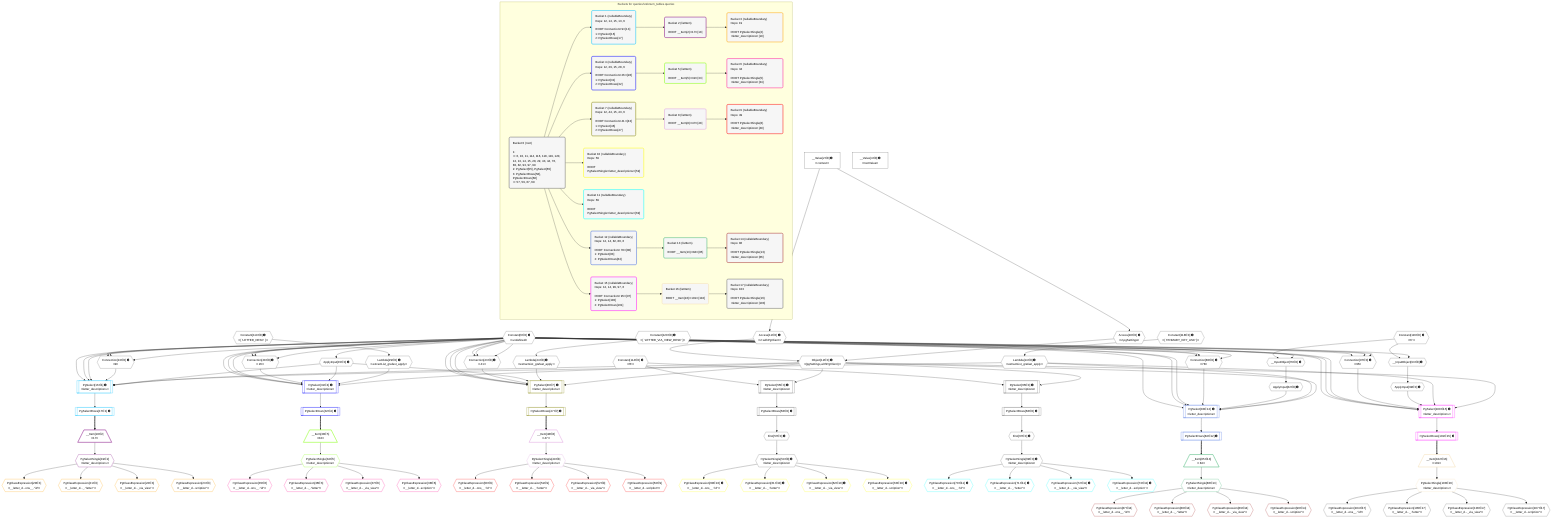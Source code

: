 %%{init: {'themeVariables': { 'fontSize': '12px'}}}%%
graph TD
    classDef path fill:#eee,stroke:#000,color:#000
    classDef plan fill:#fff,stroke-width:1px,color:#000
    classDef itemplan fill:#fff,stroke-width:2px,color:#000
    classDef unbatchedplan fill:#dff,stroke-width:1px,color:#000
    classDef sideeffectplan fill:#fcc,stroke-width:2px,color:#000
    classDef bucket fill:#f6f6f6,color:#000,stroke-width:2px,text-align:left


    %% plan dependencies
    Connection13{{"Connection[13∈0] ➊<br />ᐸ9ᐳ"}}:::plan
    Constant6{{"Constant[6∈0] ➊<br />ᐸundefinedᐳ"}}:::plan
    Constant6 & Constant6 & Constant6 --> Connection13
    Connection28{{"Connection[28∈0] ➊<br />ᐸ26ᐳ"}}:::plan
    Constant6 & Constant6 & Constant6 --> Connection28
    Connection43{{"Connection[43∈0] ➊<br />ᐸ41ᐳ"}}:::plan
    Constant6 & Constant6 & Constant6 --> Connection43
    Connection80{{"Connection[80∈0] ➊<br />ᐸ78ᐳ"}}:::plan
    Constant6 & Constant6 & Constant6 --> Connection80
    Connection97{{"Connection[97∈0] ➊<br />ᐸ95ᐳ"}}:::plan
    Constant6 & Constant6 & Constant6 --> Connection97
    Object12{{"Object[12∈0] ➊<br />ᐸ{pgSettings,withPgClient}ᐳ"}}:::plan
    Access10{{"Access[10∈0] ➊<br />ᐸ2.pgSettingsᐳ"}}:::plan
    Access11{{"Access[11∈0] ➊<br />ᐸ2.withPgClientᐳ"}}:::plan
    Access10 & Access11 --> Object12
    PgSelect55[["PgSelect[55∈0] ➊<br />ᐸletter_descriptionsᐳ"]]:::plan
    Constant114{{"Constant[114∈0] ➊<br />ᐸ'B'ᐳ"}}:::plan
    Object12 & Constant114 --> PgSelect55
    PgSelect65[["PgSelect[65∈0] ➊<br />ᐸletter_descriptionsᐳ"]]:::plan
    Object12 & Constant114 --> PgSelect65
    __InputObject76{{"__InputObject[76∈0] ➊"}}:::plan
    Constant116{{"Constant[116∈0] ➊<br />ᐸ'C'ᐳ"}}:::plan
    Constant6 & Constant116 --> __InputObject76
    __InputObject93{{"__InputObject[93∈0] ➊"}}:::plan
    Constant6 & Constant116 --> __InputObject93
    __Value2["__Value[2∈0] ➊<br />ᐸcontextᐳ"]:::plan
    __Value2 --> Access10
    __Value2 --> Access11
    Lambda14{{"Lambda[14∈0] ➊<br />ᐸextractList_grafast_applyᐳ"}}:::plan
    Constant118{{"Constant[118∈0] ➊<br />ᐸ[ 'PRIMARY_KEY_ASC' ]ᐳ"}}:::plan
    Constant118 --> Lambda14
    ApplyInput15{{"ApplyInput[15∈0] ➊"}}:::plan
    Constant6 --> ApplyInput15
    Lambda29{{"Lambda[29∈0] ➊<br />ᐸextractList_grafast_applyᐳ"}}:::plan
    Constant119{{"Constant[119∈0] ➊<br />ᐸ[ 'LETTER_DESC' ]ᐳ"}}:::plan
    Constant119 --> Lambda29
    Lambda44{{"Lambda[44∈0] ➊<br />ᐸextractList_grafast_applyᐳ"}}:::plan
    Constant120{{"Constant[120∈0] ➊<br />ᐸ[ 'LETTER_VIA_VIEW_DESC' ]ᐳ"}}:::plan
    Constant120 --> Lambda44
    First57{{"First[57∈0] ➊"}}:::plan
    PgSelectRows58[["PgSelectRows[58∈0] ➊"]]:::plan
    PgSelectRows58 --> First57
    PgSelect55 --> PgSelectRows58
    PgSelectSingle59{{"PgSelectSingle[59∈0] ➊<br />ᐸletter_descriptionsᐳ"}}:::plan
    First57 --> PgSelectSingle59
    First67{{"First[67∈0] ➊"}}:::plan
    PgSelectRows68[["PgSelectRows[68∈0] ➊"]]:::plan
    PgSelectRows68 --> First67
    PgSelect65 --> PgSelectRows68
    PgSelectSingle69{{"PgSelectSingle[69∈0] ➊<br />ᐸletter_descriptionsᐳ"}}:::plan
    First67 --> PgSelectSingle69
    ApplyInput82{{"ApplyInput[82∈0] ➊"}}:::plan
    __InputObject76 --> ApplyInput82
    ApplyInput99{{"ApplyInput[99∈0] ➊"}}:::plan
    __InputObject93 --> ApplyInput99
    __Value4["__Value[4∈0] ➊<br />ᐸrootValueᐳ"]:::plan
    PgSelect16[["PgSelect[16∈1] ➊<br />ᐸletter_descriptionsᐳ"]]:::plan
    Object12 & Lambda14 & ApplyInput15 & Connection13 & Constant6 & Constant6 & Constant6 --> PgSelect16
    PgSelectRows17[["PgSelectRows[17∈1] ➊"]]:::plan
    PgSelect16 --> PgSelectRows17
    __Item18[/"__Item[18∈2]<br />ᐸ17ᐳ"\]:::itemplan
    PgSelectRows17 ==> __Item18
    PgSelectSingle19{{"PgSelectSingle[19∈2]<br />ᐸletter_descriptionsᐳ"}}:::plan
    __Item18 --> PgSelectSingle19
    PgClassExpression20{{"PgClassExpression[20∈3]<br />ᐸ__letter_d...ons__.”id”ᐳ"}}:::plan
    PgSelectSingle19 --> PgClassExpression20
    PgClassExpression21{{"PgClassExpression[21∈3]<br />ᐸ__letter_d..._.”letter”ᐳ"}}:::plan
    PgSelectSingle19 --> PgClassExpression21
    PgClassExpression22{{"PgClassExpression[22∈3]<br />ᐸ__letter_d..._via_view”ᐳ"}}:::plan
    PgSelectSingle19 --> PgClassExpression22
    PgClassExpression23{{"PgClassExpression[23∈3]<br />ᐸ__letter_d...scription”ᐳ"}}:::plan
    PgSelectSingle19 --> PgClassExpression23
    PgSelect31[["PgSelect[31∈4] ➊<br />ᐸletter_descriptionsᐳ"]]:::plan
    Object12 & Lambda29 & ApplyInput15 & Connection28 & Constant6 & Constant6 & Constant6 --> PgSelect31
    PgSelectRows32[["PgSelectRows[32∈4] ➊"]]:::plan
    PgSelect31 --> PgSelectRows32
    __Item33[/"__Item[33∈5]<br />ᐸ32ᐳ"\]:::itemplan
    PgSelectRows32 ==> __Item33
    PgSelectSingle34{{"PgSelectSingle[34∈5]<br />ᐸletter_descriptionsᐳ"}}:::plan
    __Item33 --> PgSelectSingle34
    PgClassExpression35{{"PgClassExpression[35∈6]<br />ᐸ__letter_d...ons__.”id”ᐳ"}}:::plan
    PgSelectSingle34 --> PgClassExpression35
    PgClassExpression36{{"PgClassExpression[36∈6]<br />ᐸ__letter_d..._.”letter”ᐳ"}}:::plan
    PgSelectSingle34 --> PgClassExpression36
    PgClassExpression37{{"PgClassExpression[37∈6]<br />ᐸ__letter_d..._via_view”ᐳ"}}:::plan
    PgSelectSingle34 --> PgClassExpression37
    PgClassExpression38{{"PgClassExpression[38∈6]<br />ᐸ__letter_d...scription”ᐳ"}}:::plan
    PgSelectSingle34 --> PgClassExpression38
    PgSelect46[["PgSelect[46∈7] ➊<br />ᐸletter_descriptionsᐳ"]]:::plan
    Object12 & Lambda44 & ApplyInput15 & Connection43 & Constant6 & Constant6 & Constant6 --> PgSelect46
    PgSelectRows47[["PgSelectRows[47∈7] ➊"]]:::plan
    PgSelect46 --> PgSelectRows47
    __Item48[/"__Item[48∈8]<br />ᐸ47ᐳ"\]:::itemplan
    PgSelectRows47 ==> __Item48
    PgSelectSingle49{{"PgSelectSingle[49∈8]<br />ᐸletter_descriptionsᐳ"}}:::plan
    __Item48 --> PgSelectSingle49
    PgClassExpression50{{"PgClassExpression[50∈9]<br />ᐸ__letter_d...ons__.”id”ᐳ"}}:::plan
    PgSelectSingle49 --> PgClassExpression50
    PgClassExpression51{{"PgClassExpression[51∈9]<br />ᐸ__letter_d..._.”letter”ᐳ"}}:::plan
    PgSelectSingle49 --> PgClassExpression51
    PgClassExpression52{{"PgClassExpression[52∈9]<br />ᐸ__letter_d..._via_view”ᐳ"}}:::plan
    PgSelectSingle49 --> PgClassExpression52
    PgClassExpression53{{"PgClassExpression[53∈9]<br />ᐸ__letter_d...scription”ᐳ"}}:::plan
    PgSelectSingle49 --> PgClassExpression53
    PgClassExpression60{{"PgClassExpression[60∈10] ➊<br />ᐸ__letter_d...ons__.”id”ᐳ"}}:::plan
    PgSelectSingle59 --> PgClassExpression60
    PgClassExpression61{{"PgClassExpression[61∈10] ➊<br />ᐸ__letter_d..._.”letter”ᐳ"}}:::plan
    PgSelectSingle59 --> PgClassExpression61
    PgClassExpression62{{"PgClassExpression[62∈10] ➊<br />ᐸ__letter_d..._via_view”ᐳ"}}:::plan
    PgSelectSingle59 --> PgClassExpression62
    PgClassExpression63{{"PgClassExpression[63∈10] ➊<br />ᐸ__letter_d...scription”ᐳ"}}:::plan
    PgSelectSingle59 --> PgClassExpression63
    PgClassExpression70{{"PgClassExpression[70∈11] ➊<br />ᐸ__letter_d...ons__.”id”ᐳ"}}:::plan
    PgSelectSingle69 --> PgClassExpression70
    PgClassExpression71{{"PgClassExpression[71∈11] ➊<br />ᐸ__letter_d..._.”letter”ᐳ"}}:::plan
    PgSelectSingle69 --> PgClassExpression71
    PgClassExpression72{{"PgClassExpression[72∈11] ➊<br />ᐸ__letter_d..._via_view”ᐳ"}}:::plan
    PgSelectSingle69 --> PgClassExpression72
    PgClassExpression73{{"PgClassExpression[73∈11] ➊<br />ᐸ__letter_d...scription”ᐳ"}}:::plan
    PgSelectSingle69 --> PgClassExpression73
    PgSelect83[["PgSelect[83∈12] ➊<br />ᐸletter_descriptionsᐳ"]]:::plan
    Object12 & Lambda14 & ApplyInput82 & Connection80 & Constant6 & Constant6 & Constant6 --> PgSelect83
    PgSelectRows84[["PgSelectRows[84∈12] ➊"]]:::plan
    PgSelect83 --> PgSelectRows84
    __Item85[/"__Item[85∈13]<br />ᐸ84ᐳ"\]:::itemplan
    PgSelectRows84 ==> __Item85
    PgSelectSingle86{{"PgSelectSingle[86∈13]<br />ᐸletter_descriptionsᐳ"}}:::plan
    __Item85 --> PgSelectSingle86
    PgClassExpression87{{"PgClassExpression[87∈14]<br />ᐸ__letter_d...ons__.”id”ᐳ"}}:::plan
    PgSelectSingle86 --> PgClassExpression87
    PgClassExpression88{{"PgClassExpression[88∈14]<br />ᐸ__letter_d..._.”letter”ᐳ"}}:::plan
    PgSelectSingle86 --> PgClassExpression88
    PgClassExpression89{{"PgClassExpression[89∈14]<br />ᐸ__letter_d..._via_view”ᐳ"}}:::plan
    PgSelectSingle86 --> PgClassExpression89
    PgClassExpression90{{"PgClassExpression[90∈14]<br />ᐸ__letter_d...scription”ᐳ"}}:::plan
    PgSelectSingle86 --> PgClassExpression90
    PgSelect100[["PgSelect[100∈15] ➊<br />ᐸletter_descriptionsᐳ"]]:::plan
    Object12 & Lambda14 & ApplyInput99 & Connection97 & Constant6 & Constant6 & Constant6 --> PgSelect100
    PgSelectRows101[["PgSelectRows[101∈15] ➊"]]:::plan
    PgSelect100 --> PgSelectRows101
    __Item102[/"__Item[102∈16]<br />ᐸ101ᐳ"\]:::itemplan
    PgSelectRows101 ==> __Item102
    PgSelectSingle103{{"PgSelectSingle[103∈16]<br />ᐸletter_descriptionsᐳ"}}:::plan
    __Item102 --> PgSelectSingle103
    PgClassExpression104{{"PgClassExpression[104∈17]<br />ᐸ__letter_d...ons__.”id”ᐳ"}}:::plan
    PgSelectSingle103 --> PgClassExpression104
    PgClassExpression105{{"PgClassExpression[105∈17]<br />ᐸ__letter_d..._.”letter”ᐳ"}}:::plan
    PgSelectSingle103 --> PgClassExpression105
    PgClassExpression106{{"PgClassExpression[106∈17]<br />ᐸ__letter_d..._via_view”ᐳ"}}:::plan
    PgSelectSingle103 --> PgClassExpression106
    PgClassExpression107{{"PgClassExpression[107∈17]<br />ᐸ__letter_d...scription”ᐳ"}}:::plan
    PgSelectSingle103 --> PgClassExpression107

    %% define steps

    subgraph "Buckets for queries/v4/enum_tables.queries"
    Bucket0("Bucket 0 (root)<br /><br />1: <br />ᐳ: 6, 10, 11, 114, 116, 118, 119, 120, 12, 13, 14, 15, 28, 29, 43, 44, 76, 80, 82, 93, 97, 99<br />2: PgSelect[55], PgSelect[65]<br />3: PgSelectRows[58], PgSelectRows[68]<br />ᐳ: 57, 59, 67, 69"):::bucket
    classDef bucket0 stroke:#696969
    class Bucket0,__Value2,__Value4,Constant6,Access10,Access11,Object12,Connection13,Lambda14,ApplyInput15,Connection28,Lambda29,Connection43,Lambda44,PgSelect55,First57,PgSelectRows58,PgSelectSingle59,PgSelect65,First67,PgSelectRows68,PgSelectSingle69,__InputObject76,Connection80,ApplyInput82,__InputObject93,Connection97,ApplyInput99,Constant114,Constant116,Constant118,Constant119,Constant120 bucket0
    Bucket1("Bucket 1 (nullableBoundary)<br />Deps: 12, 14, 15, 13, 6<br /><br />ROOT Connectionᐸ9ᐳ[13]<br />1: PgSelect[16]<br />2: PgSelectRows[17]"):::bucket
    classDef bucket1 stroke:#00bfff
    class Bucket1,PgSelect16,PgSelectRows17 bucket1
    Bucket2("Bucket 2 (listItem)<br /><br />ROOT __Item{2}ᐸ17ᐳ[18]"):::bucket
    classDef bucket2 stroke:#7f007f
    class Bucket2,__Item18,PgSelectSingle19 bucket2
    Bucket3("Bucket 3 (nullableBoundary)<br />Deps: 19<br /><br />ROOT PgSelectSingle{2}ᐸletter_descriptionsᐳ[19]"):::bucket
    classDef bucket3 stroke:#ffa500
    class Bucket3,PgClassExpression20,PgClassExpression21,PgClassExpression22,PgClassExpression23 bucket3
    Bucket4("Bucket 4 (nullableBoundary)<br />Deps: 12, 29, 15, 28, 6<br /><br />ROOT Connectionᐸ26ᐳ[28]<br />1: PgSelect[31]<br />2: PgSelectRows[32]"):::bucket
    classDef bucket4 stroke:#0000ff
    class Bucket4,PgSelect31,PgSelectRows32 bucket4
    Bucket5("Bucket 5 (listItem)<br /><br />ROOT __Item{5}ᐸ32ᐳ[33]"):::bucket
    classDef bucket5 stroke:#7fff00
    class Bucket5,__Item33,PgSelectSingle34 bucket5
    Bucket6("Bucket 6 (nullableBoundary)<br />Deps: 34<br /><br />ROOT PgSelectSingle{5}ᐸletter_descriptionsᐳ[34]"):::bucket
    classDef bucket6 stroke:#ff1493
    class Bucket6,PgClassExpression35,PgClassExpression36,PgClassExpression37,PgClassExpression38 bucket6
    Bucket7("Bucket 7 (nullableBoundary)<br />Deps: 12, 44, 15, 43, 6<br /><br />ROOT Connectionᐸ41ᐳ[43]<br />1: PgSelect[46]<br />2: PgSelectRows[47]"):::bucket
    classDef bucket7 stroke:#808000
    class Bucket7,PgSelect46,PgSelectRows47 bucket7
    Bucket8("Bucket 8 (listItem)<br /><br />ROOT __Item{8}ᐸ47ᐳ[48]"):::bucket
    classDef bucket8 stroke:#dda0dd
    class Bucket8,__Item48,PgSelectSingle49 bucket8
    Bucket9("Bucket 9 (nullableBoundary)<br />Deps: 49<br /><br />ROOT PgSelectSingle{8}ᐸletter_descriptionsᐳ[49]"):::bucket
    classDef bucket9 stroke:#ff0000
    class Bucket9,PgClassExpression50,PgClassExpression51,PgClassExpression52,PgClassExpression53 bucket9
    Bucket10("Bucket 10 (nullableBoundary)<br />Deps: 59<br /><br />ROOT PgSelectSingleᐸletter_descriptionsᐳ[59]"):::bucket
    classDef bucket10 stroke:#ffff00
    class Bucket10,PgClassExpression60,PgClassExpression61,PgClassExpression62,PgClassExpression63 bucket10
    Bucket11("Bucket 11 (nullableBoundary)<br />Deps: 69<br /><br />ROOT PgSelectSingleᐸletter_descriptionsᐳ[69]"):::bucket
    classDef bucket11 stroke:#00ffff
    class Bucket11,PgClassExpression70,PgClassExpression71,PgClassExpression72,PgClassExpression73 bucket11
    Bucket12("Bucket 12 (nullableBoundary)<br />Deps: 12, 14, 82, 80, 6<br /><br />ROOT Connectionᐸ78ᐳ[80]<br />1: PgSelect[83]<br />2: PgSelectRows[84]"):::bucket
    classDef bucket12 stroke:#4169e1
    class Bucket12,PgSelect83,PgSelectRows84 bucket12
    Bucket13("Bucket 13 (listItem)<br /><br />ROOT __Item{13}ᐸ84ᐳ[85]"):::bucket
    classDef bucket13 stroke:#3cb371
    class Bucket13,__Item85,PgSelectSingle86 bucket13
    Bucket14("Bucket 14 (nullableBoundary)<br />Deps: 86<br /><br />ROOT PgSelectSingle{13}ᐸletter_descriptionsᐳ[86]"):::bucket
    classDef bucket14 stroke:#a52a2a
    class Bucket14,PgClassExpression87,PgClassExpression88,PgClassExpression89,PgClassExpression90 bucket14
    Bucket15("Bucket 15 (nullableBoundary)<br />Deps: 12, 14, 99, 97, 6<br /><br />ROOT Connectionᐸ95ᐳ[97]<br />1: PgSelect[100]<br />2: PgSelectRows[101]"):::bucket
    classDef bucket15 stroke:#ff00ff
    class Bucket15,PgSelect100,PgSelectRows101 bucket15
    Bucket16("Bucket 16 (listItem)<br /><br />ROOT __Item{16}ᐸ101ᐳ[102]"):::bucket
    classDef bucket16 stroke:#f5deb3
    class Bucket16,__Item102,PgSelectSingle103 bucket16
    Bucket17("Bucket 17 (nullableBoundary)<br />Deps: 103<br /><br />ROOT PgSelectSingle{16}ᐸletter_descriptionsᐳ[103]"):::bucket
    classDef bucket17 stroke:#696969
    class Bucket17,PgClassExpression104,PgClassExpression105,PgClassExpression106,PgClassExpression107 bucket17
    Bucket0 --> Bucket1 & Bucket4 & Bucket7 & Bucket10 & Bucket11 & Bucket12 & Bucket15
    Bucket1 --> Bucket2
    Bucket2 --> Bucket3
    Bucket4 --> Bucket5
    Bucket5 --> Bucket6
    Bucket7 --> Bucket8
    Bucket8 --> Bucket9
    Bucket12 --> Bucket13
    Bucket13 --> Bucket14
    Bucket15 --> Bucket16
    Bucket16 --> Bucket17
    end